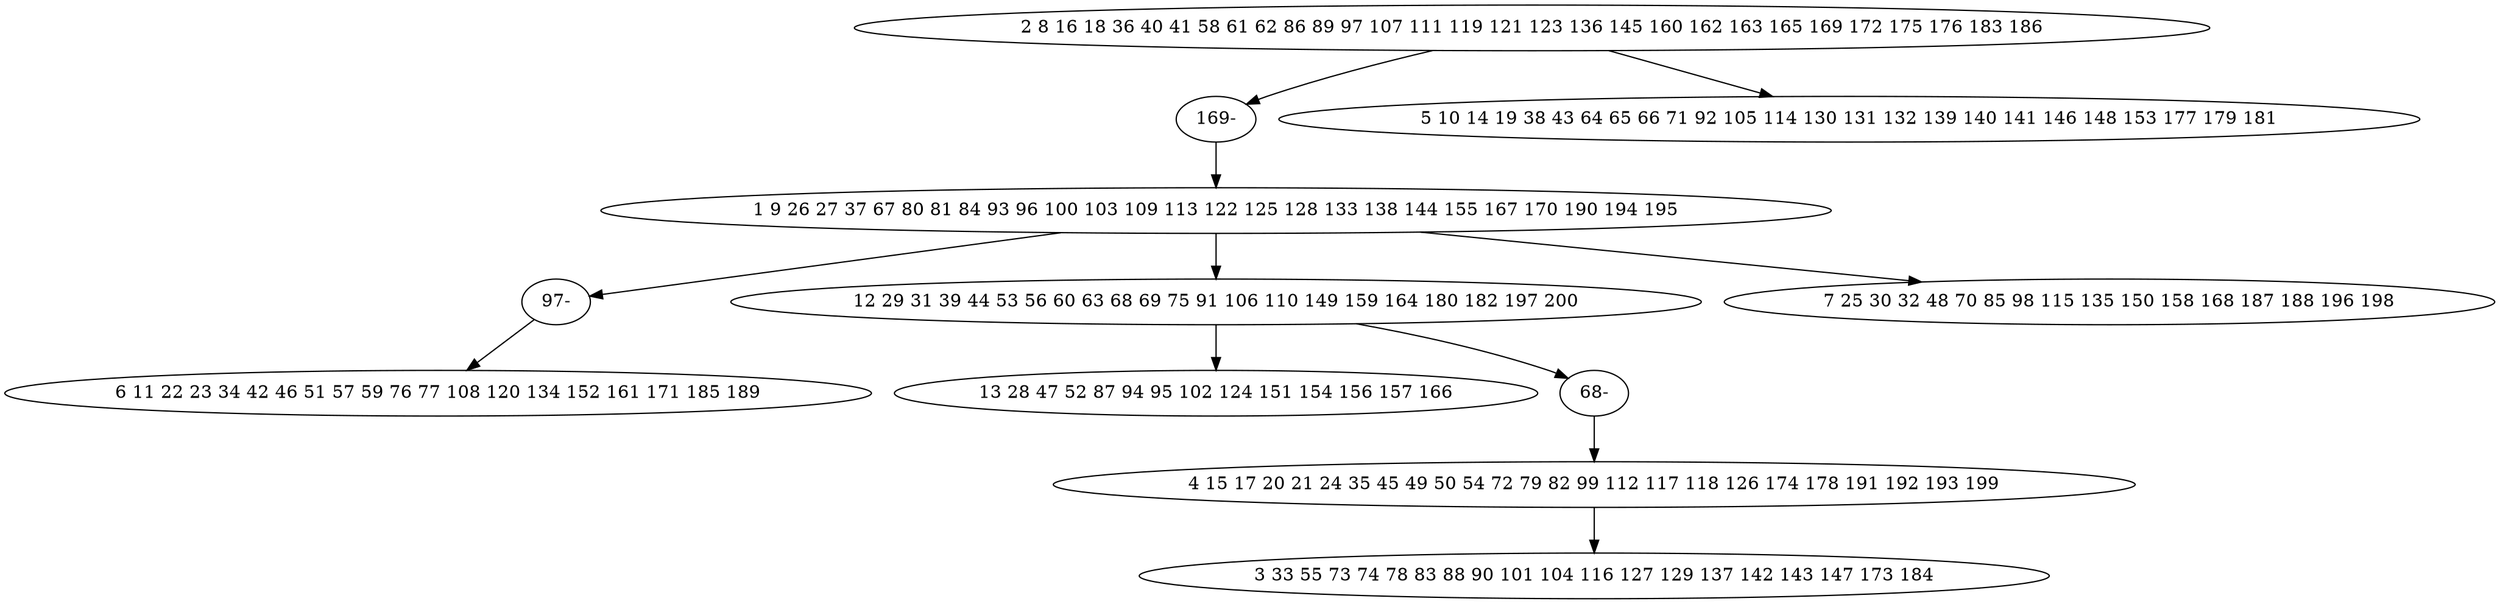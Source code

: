 digraph true_tree {
	"0" -> "10"
	"1" -> "11"
	"1" -> "3"
	"0" -> "4"
	"3" -> "5"
	"3" -> "9"
	"1" -> "7"
	"6" -> "8"
	"9" -> "6"
	"10" -> "1"
	"11" -> "2"
	"0" [label="2 8 16 18 36 40 41 58 61 62 86 89 97 107 111 119 121 123 136 145 160 162 163 165 169 172 175 176 183 186"];
	"1" [label="1 9 26 27 37 67 80 81 84 93 96 100 103 109 113 122 125 128 133 138 144 155 167 170 190 194 195"];
	"2" [label="6 11 22 23 34 42 46 51 57 59 76 77 108 120 134 152 161 171 185 189"];
	"3" [label="12 29 31 39 44 53 56 60 63 68 69 75 91 106 110 149 159 164 180 182 197 200"];
	"4" [label="5 10 14 19 38 43 64 65 66 71 92 105 114 130 131 132 139 140 141 146 148 153 177 179 181"];
	"5" [label="13 28 47 52 87 94 95 102 124 151 154 156 157 166"];
	"6" [label="4 15 17 20 21 24 35 45 49 50 54 72 79 82 99 112 117 118 126 174 178 191 192 193 199"];
	"7" [label="7 25 30 32 48 70 85 98 115 135 150 158 168 187 188 196 198"];
	"8" [label="3 33 55 73 74 78 83 88 90 101 104 116 127 129 137 142 143 147 173 184"];
	"9" [label="68-"];
	"10" [label="169-"];
	"11" [label="97-"];
}
